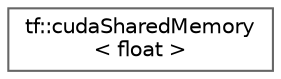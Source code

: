 digraph "类继承关系图"
{
 // LATEX_PDF_SIZE
  bgcolor="transparent";
  edge [fontname=Helvetica,fontsize=10,labelfontname=Helvetica,labelfontsize=10];
  node [fontname=Helvetica,fontsize=10,shape=box,height=0.2,width=0.4];
  rankdir="LR";
  Node0 [id="Node000000",label="tf::cudaSharedMemory\l\< float \>",height=0.2,width=0.4,color="grey40", fillcolor="white", style="filled",URL="$structtf_1_1cuda_shared_memory_3_01float_01_4.html",tooltip=" "];
}
